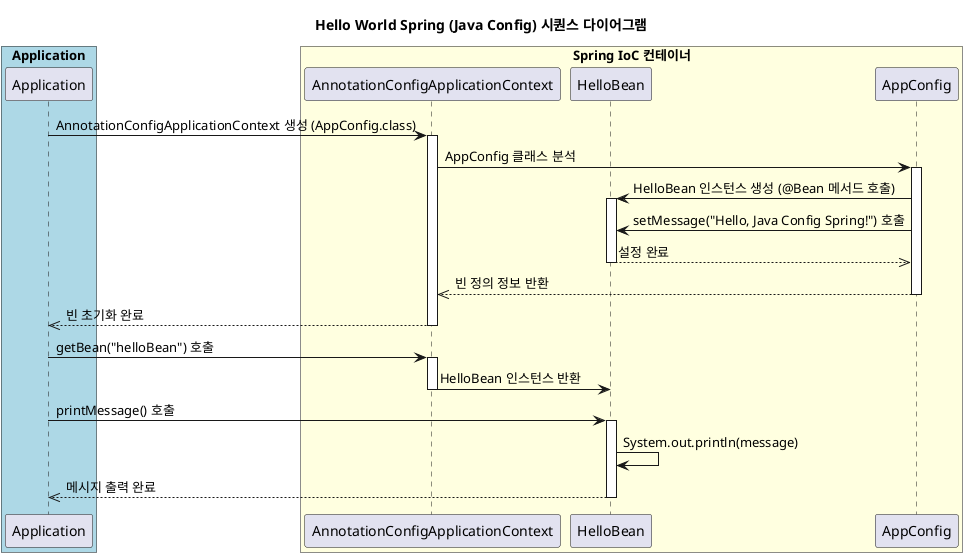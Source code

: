 @startuml
title Hello World Spring (Java Config) 시퀀스 다이어그램

box "Application" #LightBlue
participant Application
end box

box "Spring IoC 컨테이너" #LightYellow
participant AnnotationConfigApplicationContext
participant HelloBean
participant AppConfig
end box

Application -> AnnotationConfigApplicationContext: AnnotationConfigApplicationContext 생성 (AppConfig.class)
activate AnnotationConfigApplicationContext

AnnotationConfigApplicationContext -> AppConfig: AppConfig 클래스 분석
activate AppConfig

AppConfig -> HelloBean: HelloBean 인스턴스 생성 (@Bean 메서드 호출)
activate HelloBean

AppConfig -> HelloBean: setMessage("Hello, Java Config Spring!") 호출
HelloBean -->> AppConfig: 설정 완료
deactivate HelloBean

AppConfig -->> AnnotationConfigApplicationContext: 빈 정의 정보 반환
deactivate AppConfig

AnnotationConfigApplicationContext -->> Application: 빈 초기화 완료
deactivate AnnotationConfigApplicationContext

Application -> AnnotationConfigApplicationContext: getBean("helloBean") 호출
activate AnnotationConfigApplicationContext
AnnotationConfigApplicationContext -> HelloBean: HelloBean 인스턴스 반환
deactivate AnnotationConfigApplicationContext

Application -> HelloBean: printMessage() 호출
activate HelloBean
HelloBean -> HelloBean: System.out.println(message)
HelloBean -->> Application: 메시지 출력 완료
deactivate HelloBean

@enduml